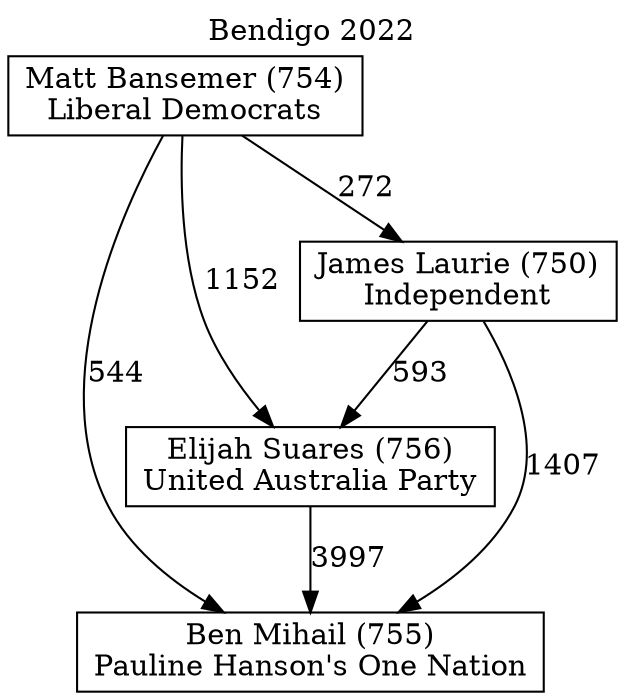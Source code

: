 // House preference flow
digraph "Ben Mihail (755)_Bendigo_2022" {
	graph [label="Bendigo 2022" labelloc=t mclimit=10]
	node [shape=box]
	"Ben Mihail (755)" [label="Ben Mihail (755)
Pauline Hanson's One Nation"]
	"Elijah Suares (756)" [label="Elijah Suares (756)
United Australia Party"]
	"James Laurie (750)" [label="James Laurie (750)
Independent"]
	"Matt Bansemer (754)" [label="Matt Bansemer (754)
Liberal Democrats"]
	"Elijah Suares (756)" -> "Ben Mihail (755)" [label=3997]
	"James Laurie (750)" -> "Elijah Suares (756)" [label=593]
	"Matt Bansemer (754)" -> "James Laurie (750)" [label=272]
	"James Laurie (750)" -> "Ben Mihail (755)" [label=1407]
	"Matt Bansemer (754)" -> "Ben Mihail (755)" [label=544]
	"Matt Bansemer (754)" -> "Elijah Suares (756)" [label=1152]
}
